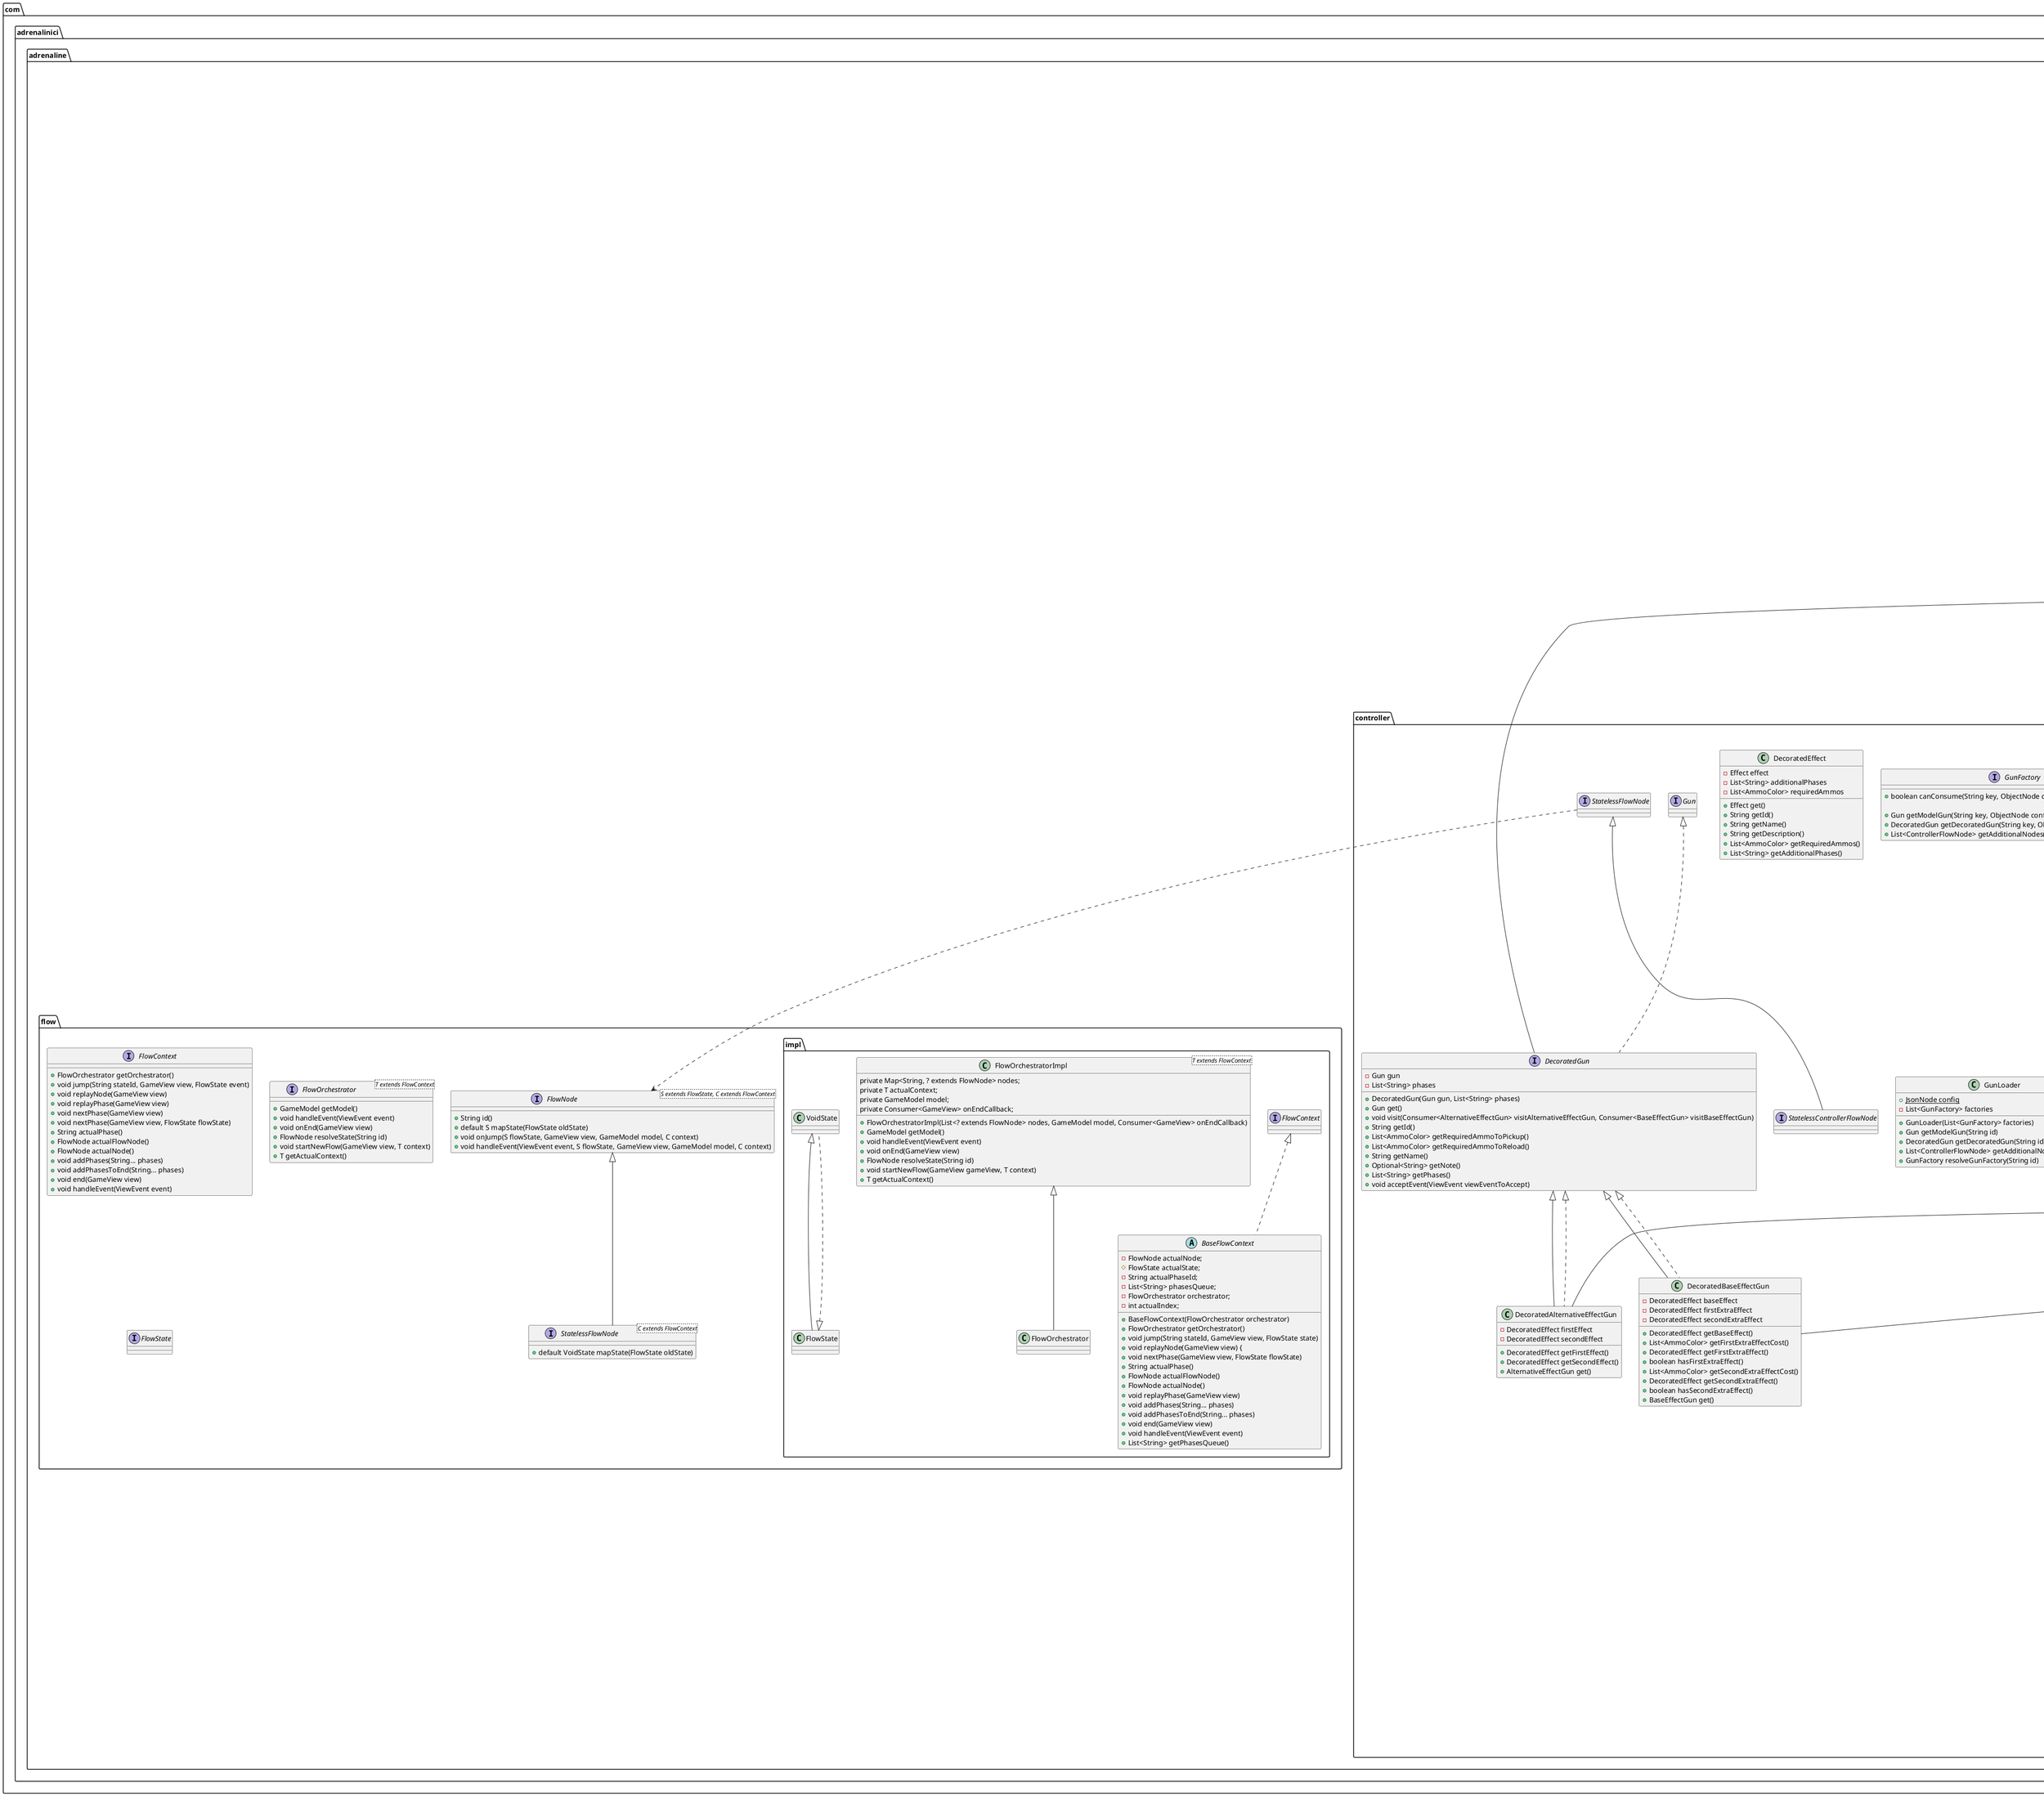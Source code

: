 @startuml

package com.adrenalinici.adrenaline.model {
  class Position {
    -line: int
    -cell: int

    +int cell()
    +int line()
  }

  enum AmmoColor {
      RED
      YELLOW
      BLUE
  }

  interface Gun {
      +List<AmmoColor> getRequiredAmmoToPickup();
      +List<AmmoColor> getRequiredAmmoToReload();
      +void visit(Consumer<AlternativeEffectGun> visitAlternativeEffectGun, Consumer<BaseEffectGun> visitBaseEffectGun)
  }

  BaseGun "1..n"-- AmmoColor: cost

  abstract class BaseGun implements Gun {
      -firstAmmo: AmmoColor
      -extraAmmo: List<AmmoColor>
      -name: String
      -note: Optional<String>
  }

  class AlternativeEffectGun extends BaseGun {
      -firstEffect: Effect
      -secondEffect: Effect
      -secondEffectCost: List<AmmoColor>

      +Effect getFirstEffect()
      +Effect getSecondEffect()
      +List<AmmoColor> getSecondEffectCost()
  }

  AlternativeEffectGun "0..n"-- AmmoColor: "second effect cost"
  AlternativeEffectGun "2..n"-- Effect

  class BaseEffectGun extends BaseGun {
      -baseEffect: Effect
      -firstExtraEffect: Optional<Effect>
      -firstExtraEffectCost: Optional<List<AmmoColor>>
      -secondExtraEffect: Optional<Effect>
      -secondExtraEffectCost: Optional<List<AmmoColor>>

      +Effect getBaseEffect()
      +Optional<Effect> getFirstExtraEffect()
      +Optional<List<AmmoColor>> getFirstExtraEffectCost()
      +Optional<Effect> getSecondExtraEffect()
      +Optional<List<AmmoColor>> getSecondExtraEffectCost()
  }

  BaseEffectGun "1"-- Effect: "first effect"
  BaseEffectGun "0..2"-- Effect: "extra effects"
  BaseEffectGun "0..n"-- AmmoColor: "first extra effect cost"
  BaseEffectGun "0..n"-- AmmoColor: "second extra effect cost"

  class PowerUpCard {
      -ammoColor: AmmoColor
      -powerUpType: PowerUpType
      +AmmoColor getAmmoColor()
      +PowerUpType getPowerUpType()
  }

  PowerUpCard "1..n"-- AmmoColor

  enum PowerUpType {
      VENOM_GRANADE
      SCOPE
      TELEPORT
      KINETIC_RAY
  }

  PowerUpCard "1"-- PowerUpType

  class Effect {
      -name : String
      -description: String
      -configFn: Function<GameController, EffectAvailableConfig>
      -applyFn: BiConsumer<EffectAvailableConfig, GameController>
      +String getName()
      +String getDescription()

      +EffectAvailableConfig generateConfig(GameController controller)
      +void applyEffect(EffectAvailableConfig config, GameController controller)
  }

  class EffectAvailableConfig {
    -hittablePlayers: List<PlayerColor>
    -possiblePreThisPlayerMoves: List<Integer[]>
    -possiblePostThisPlayerMoves: List<Integer[]>
    -possibleEnemiesMovements: Map<PlayerColor, List<PlayerColor>>
  }

  enum PlayerColor {
      GRAY
      YELLOW
      GREEN
      PURPLE
      CYAN
  }

  class PlayerDashboard {
      -ammos: List<AmmoColor>
      -damages: List<PlayerColor>
      -marks: List<PlayerColor>
      -loadedGuns: List<Gun>
      -unloadedGuns: List<Gun>
      -powerUpCards: List<PowerUpCard>
      -skullsNumber: int
      -points: int
      -firstPlayer: boolean

      +void addAmmo(AmmoColor ammo)
      +void removeAmmos(List<AmmoColor> ammos)
      +List<AmmoColor> getAmmos()
      +void addDamages(List<PlayerColor> damages)
      +void removeAllDamages()
      +List<PlayerColor> getDamages()
      +Optional<PlayerColor> getFirstDamage()
      +Optional<PlayerColor> getKillDamage()
      +Optional<PlayerColor> getCruelDamage()
      +void addMarks(List<PlayerColor> marks)
      +void removeMarks(List<PlayerColor> marks)
      +List<PlayerColor> getMarks()
      +void addLoadedGun(Gun loadedGun)
      +void removeLoadedGun(Gun loadedGun)
      +List<Gun> getLoadedGuns()
      +void addUnloadedGun(Gun unloadedGun)
      +void removeUnloadedGun(Gun loadedGun)
      +List<Gun> getUnloadedGuns()
      +void addPowerUpCard(PowerUpCard powerUp)
      +void removePowerUpCard(PowerUpCard powerUp)
      +List<PowerUpCard> getPowerUpCards()
      +void incrementSkullsNumber()
      +int getSkullsNumber()
      +void addPoints(int points)
      +int getPoints()
      +boolean getFirstPlayer()
  }

  PlayerDashboard "0..9"-- AmmoColor
  PlayerDashboard "0..12"-- PlayerColor: "damages"
  PlayerDashboard "0..n"-- PlayerColor: "marks"
  PlayerDashboard "0..3"-- PlayerColor: "guns"
  PlayerDashboard "0..n"-- PowerUpCard: "power up cards"

  class AmmoCard {
      -ammoColor: List<AmmoColor>
      -powerUpCard: Optional<PowerUpCard>

      +List<AmmoColor> getAmmoColor()
      +Optional<PowerUpCard> getPowerUpCard()
  }

  AmmoCard "2..3"-- AmmoColor
  AmmoCard "0..1"-- PowerUpCard

  enum Action {
      MOVE_MOVE_MOVE
      MOVE_PICKUP
      SHOOT
      MOVE_MOVE_PICKUP
      MOVE_SHOOT
      MOVE_RELOAD_SHOOT
      MOVE_MOVE_MOVE_MOVE
      MOVE_MOVE_RELOAD_SHOOT
      MOVE_MOVE_MOVE_PICKUP
  }

  class GameStatus {
      -killScore: List<Map.Entry<PlayerColor, Boolean>>
      -remainingSkulls: int
      -doubleKillScore: List<PlayerColor>
      -roundPlayer: PlayerColor
      -dashboard: Dashboard
      -playerDashboards: List<PlayerDashboard>

      +void addKillScore(PlayerColor playerColor, boolean cruelKill)
      +List<Map.Entry<PlayerColor, Boolean>> getKillScore()
      +int decrementSkulls()
      +int getRemainingSkulls()
      +void addDoubleKillScore(PlayerColor playerColor)
      +List<PlayerColor> getDoubleKillScore()
      +void setRoundPlayer(PlayerColor playerColor)
      +PlayerColor getRoundPlayer()
  }

  com.adrenalinici.adrenaline.observer.Observable <|-- GameStatus: "T::ModelEvent"

  note left: killScore is a list of tuples\nwhere PlayerColor is the color of the\nkiller and the Boolean represents cruel kill

  GameStatus "0..8"-- PlayerColor: "assassins"
  GameStatus "0..n"-- PlayerColor: "double kills"
  GameStatus "1"-- PlayerColor: "round of player"

  class Dashboard {
      -dashboardCells: List<DashboardCell>

      +List<DashboardCell> getDashboardCells()
  }

  enum DashboardCellBoundType{
      OPEN
      WALL
      DOOR
  }

  interface DashboardCell {
      +List<PlayerColor> getPlayersInCell()
      +Optional<DashboardCellBoundType> getNorthDashboardCellBoundType()
      +Optional<DashboardCellBoundType> getSouthDashboardCellBoundType()
      +Optional<DashboardCellBoundType> getWestDashboardCellBoundType()
      +Optional<DashboardCellBoundType> getEastDashboardCellBoundType()
      +Optional<DashboardCell> getNorthDashboardCell()
      +Optional<DashboardCell> getSouthDashboardCell()
      +Optional<DashboardCell> getWestDashboardCell()
      +Optional<DashboardCell> getEastDashboardCell()
      +void visit(Consumer<RespawnDashboardCell> visitRespawnDashboardCell, Consumer<PickupDashboardCell> visitPickupDashboardCell)
  }

  DashboardCell --*"0..n" Dashboard

  abstract class BaseDashboardCell implements DashboardCell {
      -playerInCell: List<PlayerColor>
      -northDashboardCellBoundType: DashboardCellBoundType
      -southDashboardCellBoundType: DashboardCellBoundType
      -westDashboardCellBoundType: DashboardCellBoundType
      -eastDashboardCellBoundType: DashboardCellBoundType
  }

  BaseDashboardCell "4"-- DashboardCellBoundType

  class RespawnDashboardCell extends BaseDashboardCell {
      -availableGuns: List<Gun>
      +List<Gun> getAvailableGuns()
      +void removeAvailableGun(Gun gunToRemove)
      +void addAvailableGun(Gun gunToAdd)
  }

  RespawnDashboardCell "0..3"-- Gun

  class PickupDashboardCell extends BaseDashboardCell {
      -ammoCard: Optional<AmmoCard>
      +AmmoCard getAmmoCard()
      +void setAmmoCard(AmmoCard ammoCard)
      +void removeAmmoCard()
  }

  PickupDashboardCell "0..1"-- AmmoCard

}

package com.adrenalinici.adrenaline.events {
  interface ViewEvent {
    +GameView getGameView()
  }

  class FirstTurnEvent implements ViewEvent {
    -player: PlayerColor
    +PlayerColor getPlayer()
  }

  class NewTurnEvent implements ViewEvent {
    -player: PlayerColor
    +PlayerColor getPlayer()
  }

  class ActionChosenEvent implements ViewEvent {
    -action: Action
    +Action getAction()
  }

  class MovementChosenEvent implements ViewEvent {
    -movement: Position
    +Position getMovement()
  }

  class GunChosenEvent implements ViewEvent {
    -gun: Gun
    +Gun getChosenGun()
  }

  class ChosenEffectConfigurationEvent implements ViewEvent {
    -playersToHit: List<PlayerColor>
    -effectToApply: Effect
    -numberOfScopePowerUpUsed: int
    +List<PlayerColor> getPlayersToHit()
    +Effect getEffectToApply()
    +int getNumberOfScopePowerUpUsed()
  }

  class ChosenRespawnLocationEvent implements ViewEvent {
    -respawnCell: Position
    +Position getRespawnCell()
  }

  class ReloadGunsEvent implements ViewEvent {
    -gunsToReload: List<Gun>
    +List<Gun> getGunsToReload()
  }

  class ChosenBaseEffectConfigurationEvent implements ViewEvent {
    -baseEffectPlayersToHit: List<PlayerColor>
    -extraEffectOnePlayersToHit: List<PlayerColor>
    -extraEffectTwoPlayersToHit: List<PlayerColor>
    -numberOfScopePowerUpUsed: int
    +List<PlayerColor> getBaseEffectPlayersToHit()
    +PlayerColor getExtraEffectOnePlayersToHit()
    +PlayerColor getExtraEffectTwoPlayersToHit()
    +int getNumberOfScopePowerUpUsed()
  }

  class VenomGranadeChosenEvent implements ViewEvent{
    -chosenVenomGranades: List<PowerUpCard>
    +List<PowerUpCard> getChosenVenomGranades()
  }

  class EnemyChosenEvent implements ViewEvent{
    -chosenEnemy: PlayerColor
    +PlayerColor getChosenEnemy()
  }

  class EnemyMovementChosenEvent implements ViewEvent{
    -chosenEnemyMovement: Position
    +Position getChosenEnemyMovement()
  }

  interface ModelEvent{
    +GameStatus getGameStatus()
  }

  class DashboardCellUpdatedEvent implements ModelEvent{
    -dashboard: Dashboard
    -dashboardCell: DashboardCell
    +Dashboard getDashboard()
    +DashboardCell getDashboardCell()
  }

  class PlayerDashboardUpdatedEvent implements ModelEvent{
    -playerDashboard: PlayerDashboard
    +PlayerDashboard getPlayerDashboard()
  }

  class GameStatusUpdatedEvent implements ModelEvent{
    -killerColor: PlayerColor
    -cruelKill: Boolean
  }
}


package com.adrenalinici.adrenaline.controller {

  package com.adrenalinici.adrenaline.controller.guns {


    BaseEffectGunFactory ..> GunFactory
    MachineGunGunFactory ..> BaseEffectGunFactory
    ZX2GunFactory ..> AlternativeEffectGunFactory

    abstract class AlternativeEffectGunFactory implements GunFactory {

        + AlternativeEffectGun getModelGun (String key, ObjectNode config)
        + public DecoratedAlternativeEffectGun getDecoratedGun(String key, ObjectNode config)
      }
   abstract class BaseEffectGunFactory implements GunFactory {

       +BaseEffectGun getModelGun(String key, ObjectNode config)
       +DecoratedBaseEffectGun getDecoratedGun(String key, ObjectNode config)
     }

   class MachineGunGunFactory extends BaseEffectGunFactory {
     - {static} final TriConsumer<BaseEffectGunFlowState, GameModel, ControllerFlowContext>

     +boolean canConsume(String key, ObjectNode config)
     +List<ControllerFlowNode> getAdditionalNodes(String key, ObjectNode config)
     }

     class ZX2GunFactory extends AlternativeEffectGunFactory {
      - {static} final TriConsumer<AlternativeEffectGunFlowState, GameModel, ControllerFlowContext> BASE_EFFECT_APPLY
      - {static} final TriConsumer<AlternativeEffectGunFlowState, GameModel, ControllerFlowContext> SCANNER_EFFECT_APPLY

     + boolean canConsume(String key, ObjectNode config)
     + List<ControllerFlowNode> getAdditionalNodes(String key, ObjectNode config)
     }

  }

  package com.adrenalinici.adrenaline.controller.nodes{

        ChooseActionFlowNode <|-- StatelessControllerFlowNode
              class ChooseActionFlowNode implements StatelessControllerFlowNode {

                + String id()
                + void onJump(VoidState flowState, GameView view, GameModel model, ControllerFlowContext context)
                + void handleEvent(ViewEvent event, VoidState flowState, GameView view, GameModel model, ControllerFlowContext context)
                - List<Action> calculateAvailableActions()
              }
               ChooseGunFlowNode <|-- StatelessControllerFlowNode
              class ChooseGunFlowNode implements StatelessControllerFlowNode {
                + String id()
                + void onJump(VoidState flowState, GameView view, GameModel model, ControllerFlowContext context)
                + void handleEvent(ViewEvent event, VoidState flowState, GameView view, GameModel model, ControllerFlowContext context)
               }
                ChooseMovementFlowNode <|-- StatelessControllerFlowNode
               class ChooseMovementFlowNode implements StatelessControllerFlowNode {
                  - int distance

                  + ChooseMovementFlowNode(int distance)
                  + String id()
                  + void onJump(VoidState flowState, GameView view, GameModel model, ControllerFlowContext context)
                  + void handleEvent(ViewEvent event, VoidState flowState, GameView view, GameModel model, ControllerFlowContext context)
               }

               ReloadFlowNode <|-- StatelessControllerFlowNode
              class ReloadFlowNode implements StatelessControllerFlowNode {

                  + String id()
                  + void onJump(VoidState flowState, GameView view, GameModel model, ControllerFlowContext context)
                  + void handleEvent(ViewEvent event, VoidState flowState, GameView view, GameModel model, ControllerFlowContext context)

              }


    package com.adrenalinici.adrenaline.controller.nodes.guns{

    ChooseActionFlowNode <|-- StatelessControllerFlowNode
   class ChooseActionFlowNode implements StatelessControllerFlowNode {

      + String id()
      + onJump(VoidState flowState, GameView view, GameModel model, ControllerFlowContext context)
      +  void handleEvent(ViewEvent event, VoidState flowState, GameView view, GameModel model, ControllerFlowContext context) {
      - List<Action> calculateAvailableActions()
   }
    ChooseGunFlowNode <|-- StatelessControllerFlowNode
    class ChooseGunFlowNode implements StatelessControllerFlowNode {
      + String id()
      + void onJump(VoidState flowState, GameView view, GameModel model, ControllerFlowContext context)
      + void handleEvent(ViewEvent event, VoidState flowState, GameView view, GameModel model, ControllerFlowContext context)

    }

  ChooseMovementFlowNode <|-- StatelessControllerFlowNode
  class ChooseMovementFlowNode implements StatelessControllerFlowNode {
      - int distance

       + String id()
       +void onJump(VoidState flowState, GameView view, GameModel model, ControllerFlowContext context)
       + void handleEvent(ViewEvent event, VoidState flowState, GameView view, GameModel model, ControllerFlowContext context)
    }

  NewTurnFlowNode <|-- StatelessControllerFlowNode
  class NewTurnFlowNode implements StatelessControllerFlowNode {
    + String id()
    + void onJump(VoidState flowState, GameView view, GameModel model, ControllerFlowContext context)
    + void handleEvent(ViewEvent event, VoidState flowState, GameView view, GameModel model, ControllerFlowContext context)
    - int calculateRemainingActions()
   }

    ReloadFlowNode <|-- StatelessControllerFlowNode
    class ReloadFlowNode implements StatelessControllerFlowNode {
      + String id()
      + void onJump(VoidState flowState, GameView view, GameModel model, ControllerFlowContext context)
      + void handleEvent(ViewEvent event, VoidState flowState, GameView view, GameModel model, ControllerFlowContext context)

    }
    enum ControllerNodes {
                START_TURN,
                PICKUP,
                RELOAD,
                CHOOSE_ACTION,
                RESPAWN_KILLED_PEOPLE,
                CHOOSE_GUN,
                CHOOSE_PLAYER_TO_HIT,
                ALTERNATIVE_GUN_START,
                BASE_GUN_START;

                + static String movement(int distance)
                + static String applyGunEffect(String gunId, String effectId)
              }

        PickupFlowNode <|-- StatelessControllerFlowNode
        class PickupFlowNode implements StatelessControllerFlowNode {

          + String id()
          + void onJump(VoidState flowState, GameView view, GameModel model, ControllerFlowContext context)
          + void handleEvent(ViewEvent event, VoidState flowState, GameView view, GameModel model, ControllerFlowContext context)
          }

      }



  }

  class ControllerFlowContext extends BaseFlowContext {
  -int remainingActions;
  -PlayerColor turnOfPlayer;
  - List<PlayerColor> killedPlayers;
  - GunLoader loader;

  + int getRemainingActions()
  + ControllerFlowContext setRemainingActions(int remainingActions)
  + ControllerFlowContext decrementRemainingActions()
  + PlayerColor getTurnOfPlayer()
  + ControllerFlowContext setTurnOfPlayer(PlayerColor turnOfPlayer)
  + List<PlayerColor> getKilledPlayers()
  + ControllerFlowContext setKilledPlayers(List<PlayerColor> killedPlayers)
  + GunLoader getGunLoader()
  }


interface ControllerFlowNode<T extends FlowState> extends FlowNode {

}

class DecoratedAlternativeEffectGun extends DecoratedGun {

  - DecoratedEffect firstEffect
  - DecoratedEffect secondEffect

  + DecoratedEffect getFirstEffect()
  + DecoratedEffect getSecondEffect()
  + AlternativeEffectGun get()
}

class DecoratedBaseEffectGun extends DecoratedGun {

  - DecoratedEffect baseEffect
  - DecoratedEffect firstExtraEffect
  - DecoratedEffect secondExtraEffect

  + DecoratedEffect getBaseEffect()
  + List<AmmoColor> getFirstExtraEffectCost()
  + DecoratedEffect getFirstExtraEffect()
  + boolean hasFirstExtraEffect()
  + List<AmmoColor> getSecondExtraEffectCost()
  + DecoratedEffect getSecondExtraEffect()
  + boolean hasSecondExtraEffect()
  + BaseEffectGun get()
}

class DecoratedEffect {
  - Effect effect
  - List<String> additionalPhases
  - List<AmmoColor> requiredAmmos

  + Effect get()
  + String getId()
  + String getName()
  + String getDescription()
  + List<AmmoColor> getRequiredAmmos()
  + List<String> getAdditionalPhases()
}

abstract class DecoratedGun implements Gun {
  - Gun gun
  - List<String> phases

  + DecoratedGun(Gun gun, List<String> phases)
  + Gun get()
  +void visit(Consumer<AlternativeEffectGun> visitAlternativeEffectGun, Consumer<BaseEffectGun> visitBaseEffectGun)
  + String getId()
  + List<AmmoColor> getRequiredAmmoToPickup()
  + List<AmmoColor> getRequiredAmmoToReload()
  + String getName()
  + Optional<String> getNote()
  + List<String> getPhases()
}

 class GameController  {

  - GameModel gameModel
  - FlowOrchestrator<ControllerFlowContext> flowOrchestrator

  + public GameController(List<? extends FlowNode> flowNodes, GameModel gameModel)
  + void onEvent(ViewEvent event)
  - PlayerColor nextTurnPlayer()
  + endTurnCallback(GameView view)
  - void startNewTurn(GameView view, PlayerColor player)
  # ControllerFlowContext getFlowContext()
}

interface GunFactory {

  +boolean canConsume(String key, ObjectNode config)

  + Gun getModelGun(String key, ObjectNode config)
  + DecoratedGun getDecoratedGun(String key, ObjectNode config)
  + List<ControllerFlowNode> getAdditionalNodes(String key, ObjectNode config)
}

class GunLoader {
  + {static} JsonNode config
  - List<GunFactory> factories

  + GunLoader(List<GunFactory> factories)
  + Gun getModelGun(String id)
  + DecoratedGun getDecoratedGun(String id)
  + List<ControllerFlowNode> getAdditionalNodes(String id)
  + GunFactory resolveGunFactory(String id)
}

  class CardDeck<T> {
    -List<T> queue

    +CardDeck(List<T> queue)
    +Optional<T> getCard()
     }

  class GameController {
    -gameModel: GameStatus
    -remainingActions: int

    -void doFirstTurn(PlayerColor player)
    -void doTurn(PlayerColor player)
  }

 interface StatelessControllerFlowNode extends StatelessFlowNode {

 }
  com.adrenalinici.adrenaline.observer.Observer <|.. GameController: "T::ViewEvent"

  interface DecoratedGun extends com.adrenalinici.adrenaline.model.Gun {
    +void acceptEvent(ViewEvent viewEventToAccept)
  }

  class DecoratedAlternativeEffectGun extends com.adrenalinici.adrenaline.model.AlternativeEffectGun implements DecoratedGun

  class DecoratedBaseEffectGun extends com.adrenalinici.adrenaline.model.BaseEffectGun implements DecoratedGun

}


package com.adrenalinici.adrenaline.controller.states {
  interface ControllerState {
    +void acceptEvent(ViewEvent viewEventToAccept)
    +List<Supplier<ControllerState>> getNextStatesFactories()
  }

  class ExpectingMoveState implements ControllerState{

  }

  class ExpectingPickupState implements ControllerState{

  }

  class ExpectingShootState implements ControllerState{

  }

  class ExecutingGunFlowState implements ControllerState{

  }

  class ShootCompletedState implements ControllerState{

  }




}

package com.adrenalinici.adrenaline.flow {
  package com.adrenalinici.adrenaline.flow.impl {

  abstract class BaseFlowContext implements FlowContext {

   - FlowNode actualNode;
   # FlowState actualState;
   - String actualPhaseId;
   - List<String> phasesQueue;
   - FlowOrchestrator orchestrator;
   - int actualIndex;

    + BaseFlowContext(FlowOrchestrator orchestrator)
    +FlowOrchestrator getOrchestrator()
  + void jump(String stateId, GameView view, FlowState state)
     + void replayNode(GameView view) {
  + void nextPhase(GameView view, FlowState flowState)
   + String actualPhase()
    + FlowNode actualFlowNode()
    +FlowNode actualNode()
    +void replayPhase(GameView view)
    + void addPhases(String... phases)
    +void addPhasesToEnd(String... phases)
   +void end(GameView view)
    + void handleEvent(ViewEvent event)
    +List<String> getPhasesQueue()

  }
FlowOrchestratorImpl<|-- FlowOrchestrator
class FlowOrchestratorImpl<T extends FlowContext>  {

  private Map<String, ? extends FlowNode> nodes;
  private T actualContext;
  private GameModel model;
  private Consumer<GameView> onEndCallback;

  + FlowOrchestratorImpl(List<? extends FlowNode> nodes, GameModel model, Consumer<GameView> onEndCallback)
   + GameModel getModel()
   + void handleEvent(ViewEvent event)
  + void onEnd(GameView view)
   + FlowNode resolveState(String id)
   +void startNewFlow(GameView gameView, T context)
  + T getActualContext()
}
VoidState <|-- FlowState
class VoidState implements FlowState {
}
  }
  interface FlowContext {

    +FlowOrchestrator getOrchestrator()
    +void jump(String stateId, GameView view, FlowState event)
    +void replayNode(GameView view)
    +void replayPhase(GameView view)
    +void nextPhase(GameView view)
    +void nextPhase(GameView view, FlowState flowState)
    +String actualPhase()
    +FlowNode actualFlowNode()
    +FlowNode actualNode()
    +void addPhases(String... phases)
    +void addPhasesToEnd(String... phases)
    +void end(GameView view)
    +void handleEvent(ViewEvent event)

  }

  interface FlowNode<S extends FlowState, C extends FlowContext> {

    +String id()
    +default S mapState(FlowState oldState)
    +void onJump(S flowState, GameView view, GameModel model, C context)
    +void handleEvent(ViewEvent event, S flowState, GameView view, GameModel model, C context)
  }
  interface FlowOrchestrator<T extends FlowContext> {

    + GameModel getModel()
    + void handleEvent(ViewEvent event)
    + void onEnd(GameView view)
     +FlowNode resolveState(String id)
    + void startNewFlow(GameView view, T context)
   + T getActualContext()

  }

  interface FlowState {
  }
  StatelessFlowNode ..> FlowNode
  interface StatelessFlowNode<C extends FlowContext> extends FlowNode{
    + default VoidState mapState(FlowState oldState)
  }
}

package com.adrenalinici.adrenaline.view {
  class GameView {
    +void showAvailableActions(List<CompositeAction> actions)
    +void showAvailableMovements(List<Position> availableMovements)
    +void showReloadableGuns(List<Gun> reloadableGuns)
    +void showLoadedGuns(List<Gun> reloadableGuns)
    +void showBaseGunExtraEffects(List<Effect> effects)
    +void showAvailableRespawnLocations(List<AmmoColor> respawnLocations)
    +void showApplicableEffects(Optional<Map<PlayerColor, Optional<Position>>> firstEffect, int numberOfChoosablePlayerFirstEffect, Optional<Map<PlayerColor, Optional<Position>>> secondEffect, int numberOfChoosablePlayerSecondEffect)
    +void showApplicableEffects(Map<PlayerColor, Optional<Position>> baseEffect, int numberOfChoosablePlayerBaseEffect, Optional<Map<PlayerColor, Optional<Position>>> firstExtraEffect, int numberOfChoosablePlayerFirstExtraEffect, Optional<Map<PlayerColor, Optional<Position>>> secondExtraEffect, int numberOfChoosablePlayerSecondExtraEffect)
    +void showAvailableVenomGranades(PlayerColor player)
    +void showAvailablePowerUpCards(PlayerColor player)
    +void showAvailableEnemyMovements(List<Position> availableEnemyMovements)
  }

  com.adrenalinici.adrenaline.observer.Observable <|-- GameView: "T::ViewEvent"
  com.adrenalinici.adrenaline.observer.Observer <|.. GameView: "T::ModelEvent"

  note bottom: the two different showApplicableEffects methods are called from AlternativeEffectGun (first one) and from BaseEffectGun (second one)
}

package com.adrenalinici.adrenaline.observer {
   interface Observer<T>
   class Observable<T>
}

@enduml
